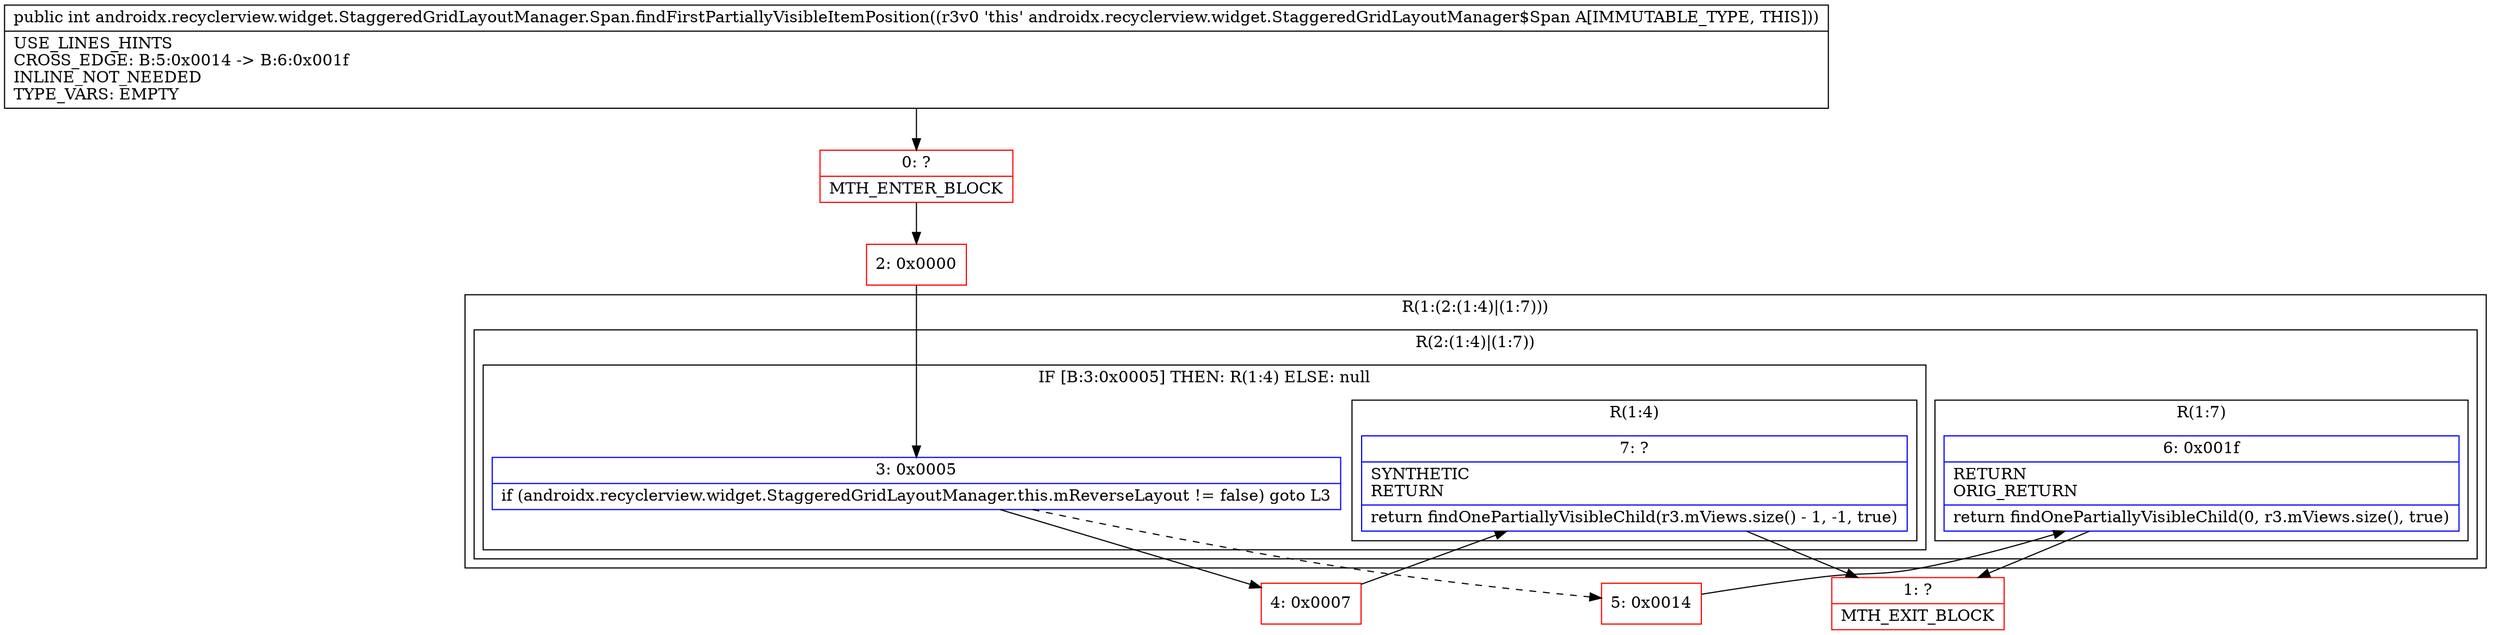 digraph "CFG forandroidx.recyclerview.widget.StaggeredGridLayoutManager.Span.findFirstPartiallyVisibleItemPosition()I" {
subgraph cluster_Region_1875868707 {
label = "R(1:(2:(1:4)|(1:7)))";
node [shape=record,color=blue];
subgraph cluster_Region_953092875 {
label = "R(2:(1:4)|(1:7))";
node [shape=record,color=blue];
subgraph cluster_IfRegion_1143432702 {
label = "IF [B:3:0x0005] THEN: R(1:4) ELSE: null";
node [shape=record,color=blue];
Node_3 [shape=record,label="{3\:\ 0x0005|if (androidx.recyclerview.widget.StaggeredGridLayoutManager.this.mReverseLayout != false) goto L3\l}"];
subgraph cluster_Region_2157334 {
label = "R(1:4)";
node [shape=record,color=blue];
Node_7 [shape=record,label="{7\:\ ?|SYNTHETIC\lRETURN\l|return findOnePartiallyVisibleChild(r3.mViews.size() \- 1, \-1, true)\l}"];
}
}
subgraph cluster_Region_337293653 {
label = "R(1:7)";
node [shape=record,color=blue];
Node_6 [shape=record,label="{6\:\ 0x001f|RETURN\lORIG_RETURN\l|return findOnePartiallyVisibleChild(0, r3.mViews.size(), true)\l}"];
}
}
}
Node_0 [shape=record,color=red,label="{0\:\ ?|MTH_ENTER_BLOCK\l}"];
Node_2 [shape=record,color=red,label="{2\:\ 0x0000}"];
Node_4 [shape=record,color=red,label="{4\:\ 0x0007}"];
Node_1 [shape=record,color=red,label="{1\:\ ?|MTH_EXIT_BLOCK\l}"];
Node_5 [shape=record,color=red,label="{5\:\ 0x0014}"];
MethodNode[shape=record,label="{public int androidx.recyclerview.widget.StaggeredGridLayoutManager.Span.findFirstPartiallyVisibleItemPosition((r3v0 'this' androidx.recyclerview.widget.StaggeredGridLayoutManager$Span A[IMMUTABLE_TYPE, THIS]))  | USE_LINES_HINTS\lCROSS_EDGE: B:5:0x0014 \-\> B:6:0x001f\lINLINE_NOT_NEEDED\lTYPE_VARS: EMPTY\l}"];
MethodNode -> Node_0;Node_3 -> Node_4;
Node_3 -> Node_5[style=dashed];
Node_7 -> Node_1;
Node_6 -> Node_1;
Node_0 -> Node_2;
Node_2 -> Node_3;
Node_4 -> Node_7;
Node_5 -> Node_6;
}

